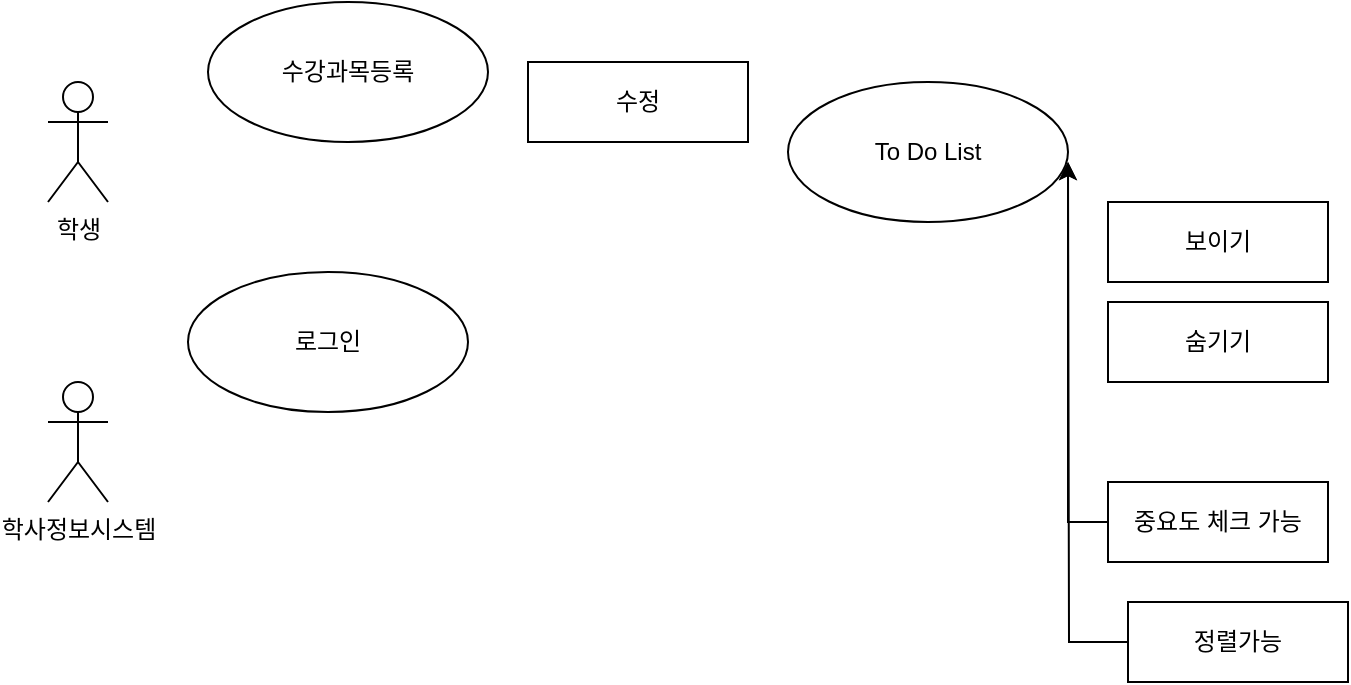 <mxfile version="24.8.4">
  <diagram name="페이지-1" id="zLDG6PGTuD3OFIEH7AD8">
    <mxGraphModel dx="1050" dy="522" grid="1" gridSize="10" guides="1" tooltips="1" connect="1" arrows="1" fold="1" page="1" pageScale="1" pageWidth="850" pageHeight="1100" math="0" shadow="0">
      <root>
        <mxCell id="0" />
        <mxCell id="1" parent="0" />
        <mxCell id="hAZ7BS8OIwkYzedntqdI-1" value="학생" style="shape=umlActor;verticalLabelPosition=bottom;verticalAlign=top;html=1;outlineConnect=0;" parent="1" vertex="1">
          <mxGeometry x="170" y="130" width="30" height="60" as="geometry" />
        </mxCell>
        <mxCell id="hAZ7BS8OIwkYzedntqdI-2" value="학사정보시스템" style="shape=umlActor;verticalLabelPosition=bottom;verticalAlign=top;html=1;outlineConnect=0;" parent="1" vertex="1">
          <mxGeometry x="170" y="280" width="30" height="60" as="geometry" />
        </mxCell>
        <mxCell id="yUfuFuD09PTQG4UZW8ii-1" value="수강과목등록" style="ellipse;whiteSpace=wrap;html=1;strokeColor=default;align=center;verticalAlign=middle;fontFamily=Helvetica;fontSize=12;fontColor=default;fillColor=default;" parent="1" vertex="1">
          <mxGeometry x="250" y="90" width="140" height="70" as="geometry" />
        </mxCell>
        <mxCell id="vlxqtFhFFTPsDl8hsr5g-1" value="To Do List" style="ellipse;whiteSpace=wrap;html=1;strokeColor=default;align=center;verticalAlign=middle;fontFamily=Helvetica;fontSize=12;fontColor=default;fillColor=default;" parent="1" vertex="1">
          <mxGeometry x="540" y="130" width="140" height="70" as="geometry" />
        </mxCell>
        <mxCell id="QbLjZGvhFdgdJ97sdlxq-1" value="숨기기" style="html=1;whiteSpace=wrap;" vertex="1" parent="1">
          <mxGeometry x="700" y="240" width="110" height="40" as="geometry" />
        </mxCell>
        <mxCell id="QbLjZGvhFdgdJ97sdlxq-2" value="보이기" style="html=1;whiteSpace=wrap;" vertex="1" parent="1">
          <mxGeometry x="700" y="190" width="110" height="40" as="geometry" />
        </mxCell>
        <mxCell id="QbLjZGvhFdgdJ97sdlxq-3" value="수정" style="html=1;whiteSpace=wrap;" vertex="1" parent="1">
          <mxGeometry x="410" y="120" width="110" height="40" as="geometry" />
        </mxCell>
        <mxCell id="QbLjZGvhFdgdJ97sdlxq-14" style="edgeStyle=orthogonalEdgeStyle;rounded=0;orthogonalLoop=1;jettySize=auto;html=1;exitX=0;exitY=0.5;exitDx=0;exitDy=0;" edge="1" parent="1" source="QbLjZGvhFdgdJ97sdlxq-4">
          <mxGeometry relative="1" as="geometry">
            <mxPoint x="680" y="170" as="targetPoint" />
          </mxGeometry>
        </mxCell>
        <mxCell id="QbLjZGvhFdgdJ97sdlxq-4" value="중요도 체크 가능" style="html=1;whiteSpace=wrap;" vertex="1" parent="1">
          <mxGeometry x="700" y="330" width="110" height="40" as="geometry" />
        </mxCell>
        <mxCell id="QbLjZGvhFdgdJ97sdlxq-7" value="로그인" style="ellipse;whiteSpace=wrap;html=1;strokeColor=default;align=center;verticalAlign=middle;fontFamily=Helvetica;fontSize=12;fontColor=default;fillColor=default;" vertex="1" parent="1">
          <mxGeometry x="240" y="225" width="140" height="70" as="geometry" />
        </mxCell>
        <mxCell id="QbLjZGvhFdgdJ97sdlxq-15" style="edgeStyle=orthogonalEdgeStyle;rounded=0;orthogonalLoop=1;jettySize=auto;html=1;exitX=0;exitY=0.5;exitDx=0;exitDy=0;" edge="1" parent="1" source="QbLjZGvhFdgdJ97sdlxq-9">
          <mxGeometry relative="1" as="geometry">
            <mxPoint x="680" y="170" as="targetPoint" />
          </mxGeometry>
        </mxCell>
        <mxCell id="QbLjZGvhFdgdJ97sdlxq-9" value="정렬가능" style="html=1;whiteSpace=wrap;" vertex="1" parent="1">
          <mxGeometry x="710" y="390" width="110" height="40" as="geometry" />
        </mxCell>
      </root>
    </mxGraphModel>
  </diagram>
</mxfile>
